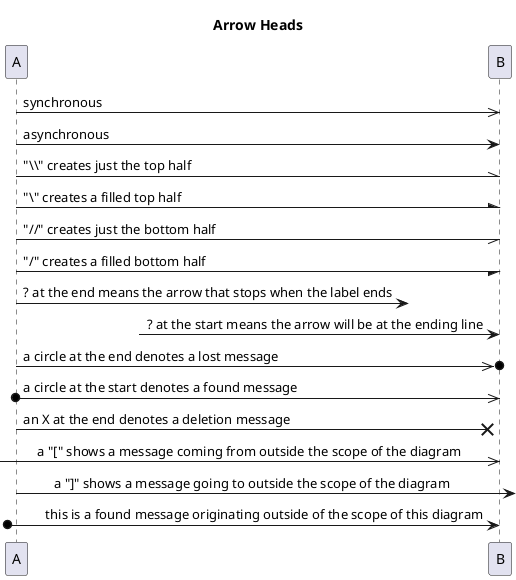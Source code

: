 @startuml

'!include ../../plantuml-styles/plantuml-ae.iuml

title Arrow Heads

A ->> B: synchronous
A ->  B: asynchronous
A -\\ B: "\\\" creates just the top half
A -\ B: "\" creates a filled top half
A -// B: "//" creates just the bottom half
A -/ B: "/" creates a filled bottom half
A ->? : ? at the end means the arrow that stops when the label ends
?-> B: ? at the start means the arrow will be at the ending line
A ->>o B: a circle at the end denotes a lost message
A o->> B: a circle at the start denotes a found message
A ->x B: an X at the end denotes a deletion message
[->>B:\t a "[" shows a message coming from outside the scope of the diagram
A->]:\t a "]" shows a message going to outside the scope of the diagram
[o-> B:\t this is a found message originating outside of the scope of this diagram



'!include ../../plantuml-styles/ae-copyright-footer.txt
@enduml